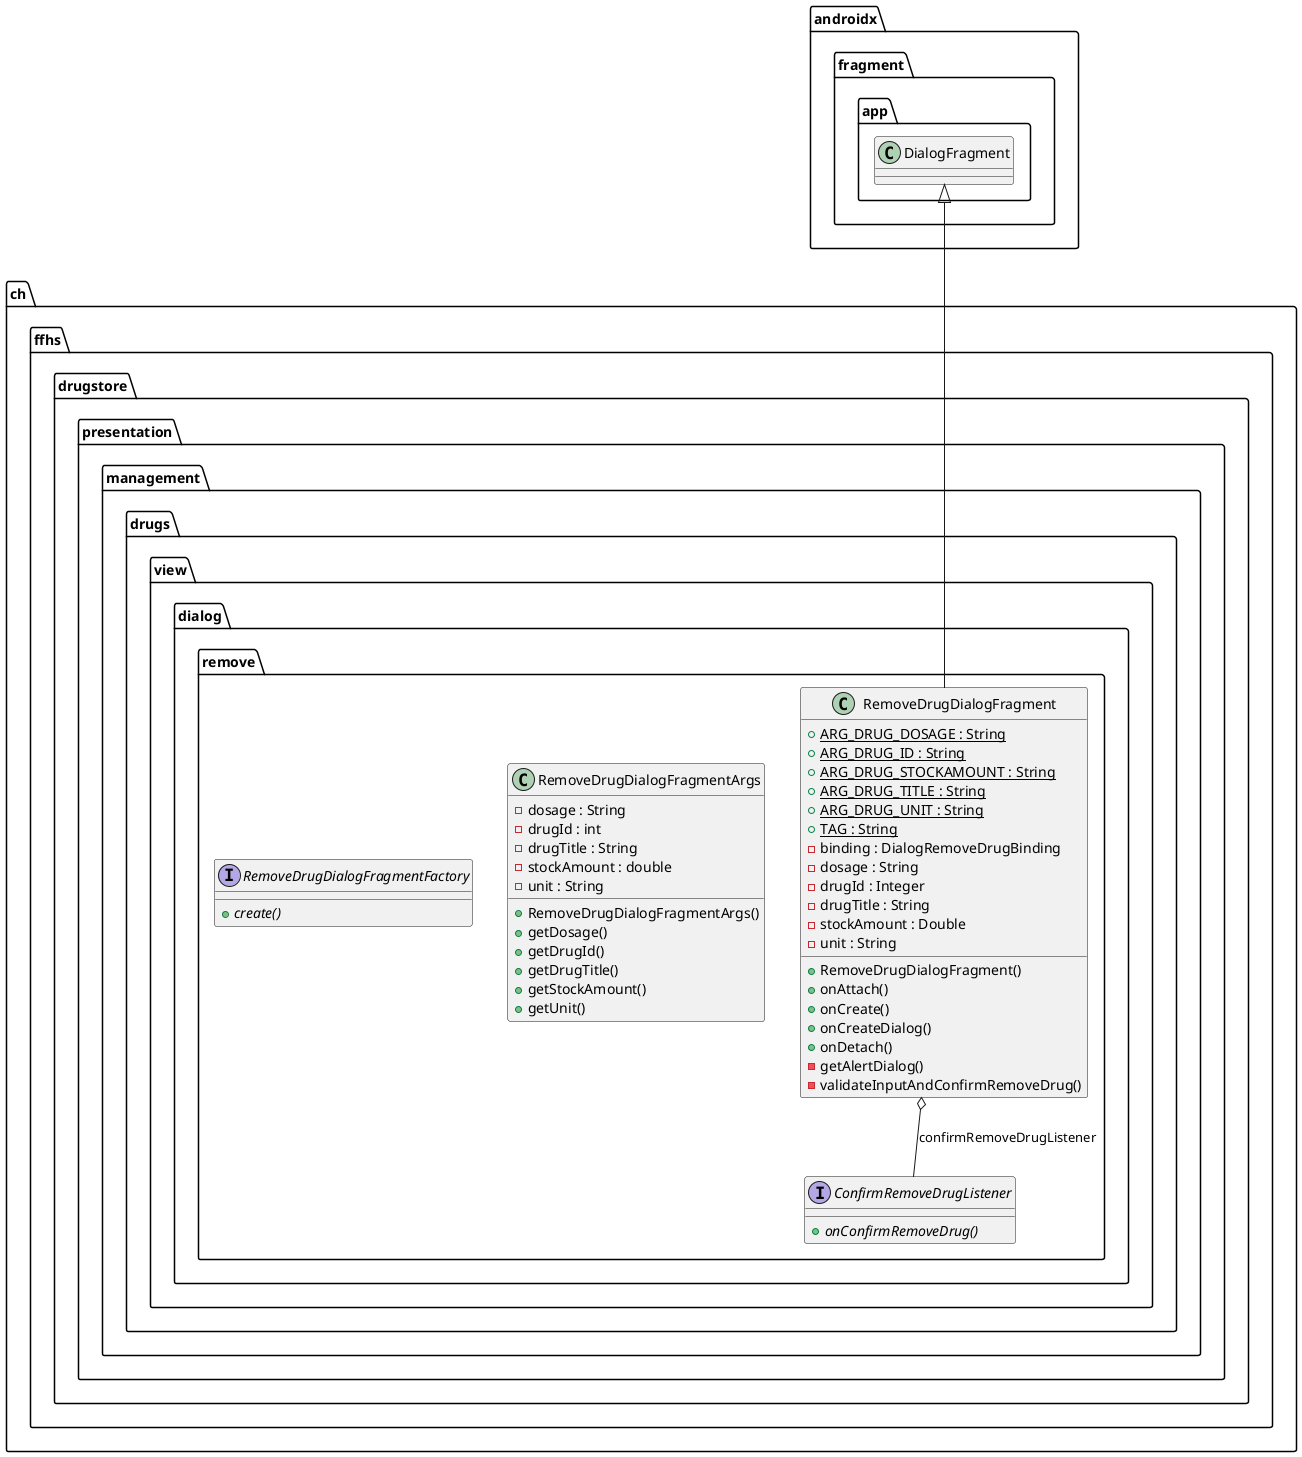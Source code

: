 @startuml

  namespace ch.ffhs.drugstore {
    namespace presentation {
      namespace management {
        namespace drugs.view {
          namespace dialog {
            namespace remove {
              interface ch.ffhs.drugstore.presentation.management.drugs.view.dialog.remove.ConfirmRemoveDrugListener {
                  {abstract} + onConfirmRemoveDrug()
              }
            }
          }
        }
      }
    }
  }
  

  namespace ch.ffhs.drugstore {
    namespace presentation {
      namespace management {
        namespace drugs.view {
          namespace dialog {
            namespace remove {
              class ch.ffhs.drugstore.presentation.management.drugs.view.dialog.remove.RemoveDrugDialogFragment {
                  {static} + ARG_DRUG_DOSAGE : String
                  {static} + ARG_DRUG_ID : String
                  {static} + ARG_DRUG_STOCKAMOUNT : String
                  {static} + ARG_DRUG_TITLE : String
                  {static} + ARG_DRUG_UNIT : String
                  {static} + TAG : String
                  - binding : DialogRemoveDrugBinding
                  - dosage : String
                  - drugId : Integer
                  - drugTitle : String
                  - stockAmount : Double
                  - unit : String
                  + RemoveDrugDialogFragment()
                  + onAttach()
                  + onCreate()
                  + onCreateDialog()
                  + onDetach()
                  - getAlertDialog()
                  - validateInputAndConfirmRemoveDrug()
              }
            }
          }
        }
      }
    }
  }
  

  namespace ch.ffhs.drugstore {
    namespace presentation {
      namespace management {
        namespace drugs.view {
          namespace dialog {
            namespace remove {
              class ch.ffhs.drugstore.presentation.management.drugs.view.dialog.remove.RemoveDrugDialogFragmentArgs {
                  - dosage : String
                  - drugId : int
                  - drugTitle : String
                  - stockAmount : double
                  - unit : String
                  + RemoveDrugDialogFragmentArgs()
                  + getDosage()
                  + getDrugId()
                  + getDrugTitle()
                  + getStockAmount()
                  + getUnit()
              }
            }
          }
        }
      }
    }
  }
  

  namespace ch.ffhs.drugstore {
    namespace presentation {
      namespace management {
        namespace drugs.view {
          namespace dialog {
            namespace remove {
              interface ch.ffhs.drugstore.presentation.management.drugs.view.dialog.remove.RemoveDrugDialogFragmentFactory {
                  {abstract} + create()
              }
            }
          }
        }
      }
    }
  }
  

  ch.ffhs.drugstore.presentation.management.drugs.view.dialog.remove.RemoveDrugDialogFragment -up-|> androidx.fragment.app.DialogFragment
  ch.ffhs.drugstore.presentation.management.drugs.view.dialog.remove.RemoveDrugDialogFragment o-- ch.ffhs.drugstore.presentation.management.drugs.view.dialog.remove.ConfirmRemoveDrugListener : confirmRemoveDrugListener


@enduml
